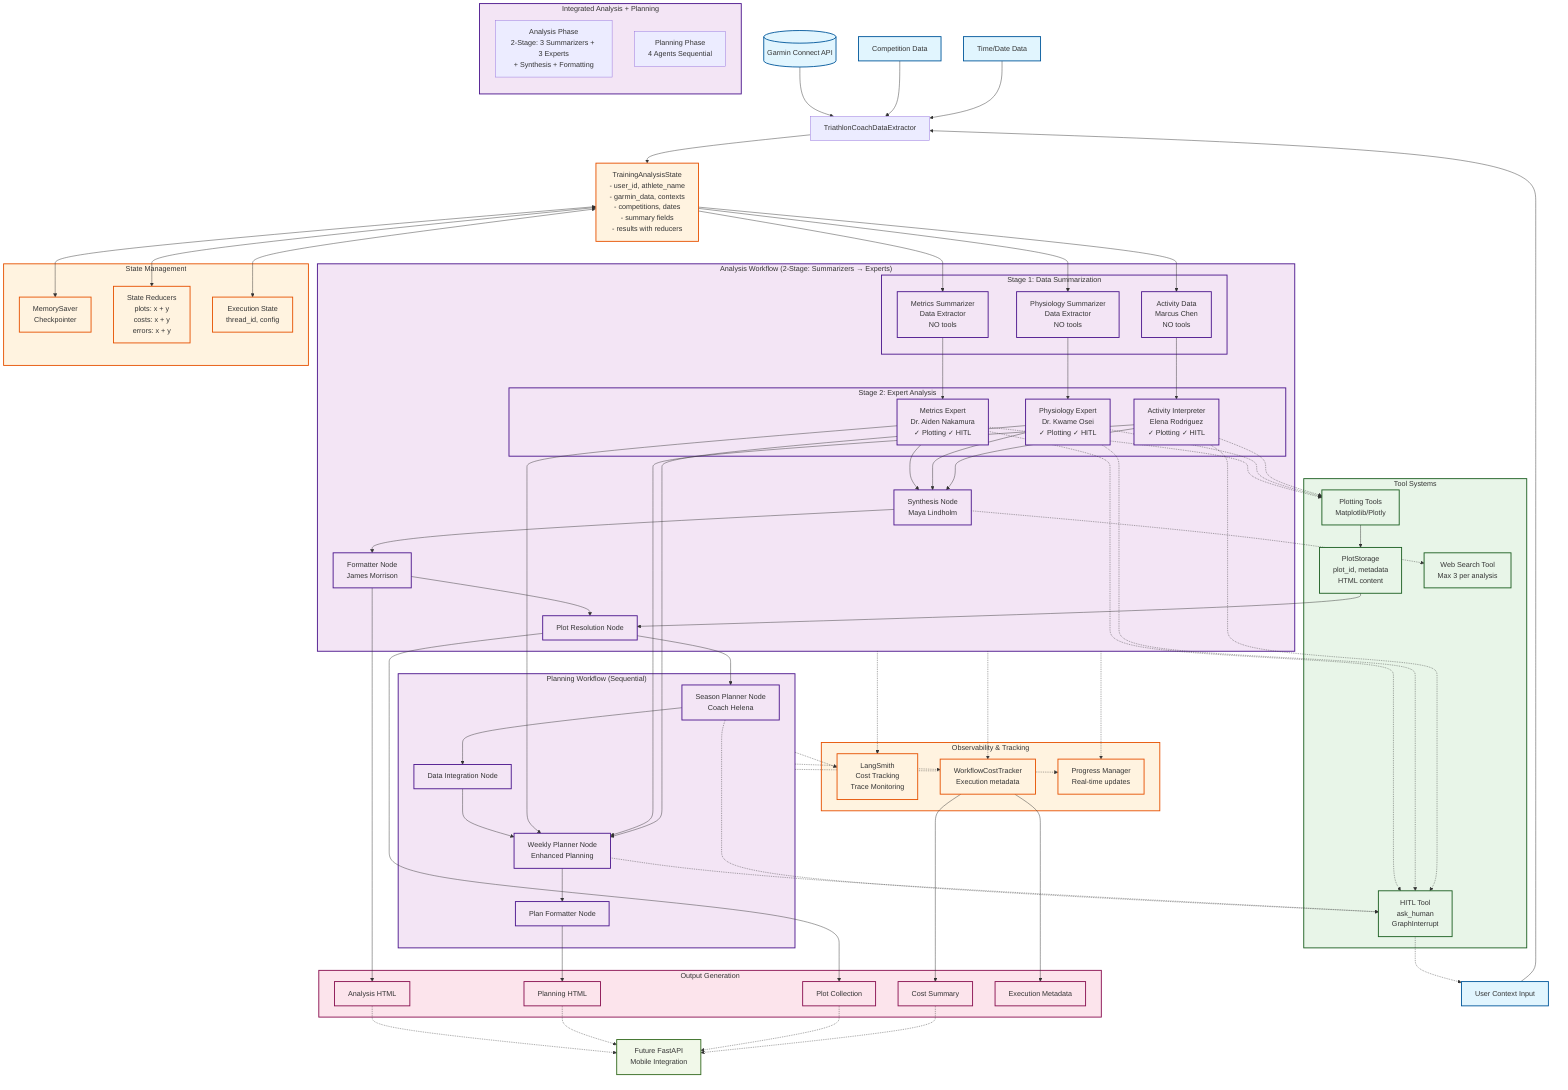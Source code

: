 flowchart TD
    %% Input Data Sources
    GC[(Garmin Connect API)]
    UC[User Context Input]
    CD[Competition Data]
    TD[Time/Date Data]

    %% Data Extraction Layer
    TDE[TriathlonCoachDataExtractor]

    %% LangGraph State Management
    TAS[TrainingAnalysisState<br/>- user_id, athlete_name<br/>- garmin_data, contexts<br/>- competitions, dates<br/>- summary fields<br/>- results with reducers]

    %% Analysis Workflow Nodes (2-Stage Architecture)
    subgraph AW ["Analysis Workflow (2-Stage: Summarizers → Experts)"]
        direction TB

        %% Stage 1: Parallel Data Summarization (No Tools)
        subgraph S1 ["Stage 1: Data Summarization"]
            MSN[Metrics Summarizer<br/>Data Extractor<br/>NO tools]
            PSN[Physiology Summarizer<br/>Data Extractor<br/>NO tools]
            ADN[Activity Data<br/>Marcus Chen<br/>NO tools]
        end

        %% Stage 2: Parallel Expert Analysis (With Tools)
        subgraph S2 ["Stage 2: Expert Analysis"]
            MEN[Metrics Expert<br/>Dr. Aiden Nakamura<br/>✓ Plotting ✓ HITL]
            PEN[Physiology Expert<br/>Dr. Kwame Osei<br/>✓ Plotting ✓ HITL]
            AIN[Activity Interpreter<br/>Elena Rodriguez<br/>✓ Plotting ✓ HITL]
        end

        %% Synthesis & Formatting
        SN[Synthesis Node<br/>Maya Lindholm]
        FN[Formatter Node<br/>James Morrison]
        PRN[Plot Resolution Node]
    end

    %% Planning Workflow Nodes
    subgraph PW ["Planning Workflow (Sequential)"]
        direction TB
        SPN[Season Planner Node<br/>Coach Helena]
        DIN[Data Integration Node]
        WPN[Weekly Planner Node<br/>Enhanced Planning]
        PFN[Plan Formatter Node]
    end

    %% Integrated Workflow
    subgraph IW ["Integrated Analysis + Planning"]
        direction TB
        IAW[Analysis Phase<br/>2-Stage: 3 Summarizers + 3 Experts<br/>+ Synthesis + Formatting]
        IPW[Planning Phase<br/>4 Agents Sequential]
    end

    %% Tool Systems
    subgraph TS ["Tool Systems"]
        PT[Plotting Tools<br/>Matplotlib/Plotly]
        PS[PlotStorage<br/>plot_id, metadata<br/>HTML content]
        HT[HITL Tool<br/>ask_human<br/>GraphInterrupt]
        WS[Web Search Tool<br/>Max 3 per analysis]
    end

    %% Cost & Progress Tracking
    subgraph CPT ["Observability & Tracking"]
        LS[LangSmith<br/>Cost Tracking<br/>Trace Monitoring]
        WCT[WorkflowCostTracker<br/>Execution metadata]
        PM[Progress Manager<br/>Real-time updates]
    end

    %% State Management & Storage
    subgraph SMS ["State Management"]
        MS[MemorySaver<br/>Checkpointer]
        SR[State Reducers<br/>plots: x + y<br/>costs: x + y<br/>errors: x + y]
        ES[Execution State<br/>thread_id, config]
    end

    %% Output Generation
    subgraph OG ["Output Generation"]
        AH[Analysis HTML]
        PH[Planning HTML]
        PC[Plot Collection]
        CS[Cost Summary]
        EM[Execution Metadata]
    end

    %% External Systems
    API[Future FastAPI<br/>Mobile Integration]

    %% Main Flow Connections
    GC --> TDE
    UC --> TDE
    CD --> TDE
    TD --> TDE

    TDE --> TAS

    %% Analysis Workflow Flow (2-Stage Architecture)
    %% Stage 1: Parallel Summarization
    TAS --> MSN
    TAS --> PSN
    TAS --> ADN

    %% Stage 2: Summarizers feed Experts
    MSN --> MEN
    PSN --> PEN
    ADN --> AIN

    %% Synthesis combines all expert outputs
    MEN --> SN
    PEN --> SN
    AIN --> SN
    SN --> FN
    FN --> PRN

    %% Planning Workflow Flow
    PRN --> SPN
    SPN --> DIN
    DIN --> WPN
    %% Weekly planner uses the three expert results
    MEN --> WPN
    AIN --> WPN
    PEN --> WPN
    WPN --> PFN

    %% Tool Integration (Only Experts have tools)
    MEN -.-> PT
    MEN -.-> HT
    PEN -.-> PT
    PEN -.-> HT
    AIN -.-> PT
    AIN -.-> HT
    SN -.-> WS
    SPN -.-> HT
    WPN -.-> HT

    PT --> PS
    PS --> PRN
    HT -.-> UC

    %% State Management Integration
    TAS <--> MS
    TAS <--> SR
    TAS <--> ES

    %% Observability Integration
    AW -.-> LS
    PW -.-> LS
    AW -.-> WCT
    PW -.-> WCT
    AW -.-> PM
    PW -.-> PM

    %% Output Generation
    FN --> AH
    PFN --> PH
    PRN --> PC
    WCT --> CS
    WCT --> EM

    %% Final Delivery
    AH -.-> API
    PH -.-> API
    PC -.-> API
    CS -.-> API

    %% Styling
    classDef inputData fill:#e1f5fe,stroke:#01579b,stroke-width:2px
    classDef workflow fill:#f3e5f5,stroke:#4a148c,stroke-width:2px
    classDef tools fill:#e8f5e8,stroke:#1b5e20,stroke-width:2px
    classDef state fill:#fff3e0,stroke:#e65100,stroke-width:2px
    classDef output fill:#fce4ec,stroke:#880e4f,stroke-width:2px
    classDef external fill:#f1f8e9,stroke:#33691e,stroke-width:2px

    class GC,UC,CD,TD inputData
    class AW,PW,IW,MSN,PSN,ADN,MEN,PEN,AIN,SN,FN,PRN,SPN,DIN,WPN,PFN,S1,S2 workflow
    class TS,PT,PS,WS,HT tools
    class SMS,TAS,MS,SR,ES,CPT,LS,WCT,PM state
    class OG,AH,PH,PC,CS,EM output
    class API external